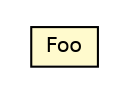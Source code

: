 #!/usr/local/bin/dot
#
# Class diagram 
# Generated by UMLGraph version R5_6_6-8-g8d7759 (http://www.umlgraph.org/)
#

digraph G {
	edge [fontname="Helvetica",fontsize=10,labelfontname="Helvetica",labelfontsize=10];
	node [fontname="Helvetica",fontsize=10,shape=plaintext];
	nodesep=0.25;
	ranksep=0.5;
	// org.dayatang.rule.time.Foo
	c25427 [label=<<table title="org.dayatang.rule.time.Foo" border="0" cellborder="1" cellspacing="0" cellpadding="2" port="p" bgcolor="lemonChiffon" href="./Foo.html">
		<tr><td><table border="0" cellspacing="0" cellpadding="1">
<tr><td align="center" balign="center"> Foo </td></tr>
		</table></td></tr>
		</table>>, URL="./Foo.html", fontname="Helvetica", fontcolor="black", fontsize=10.0];
}

